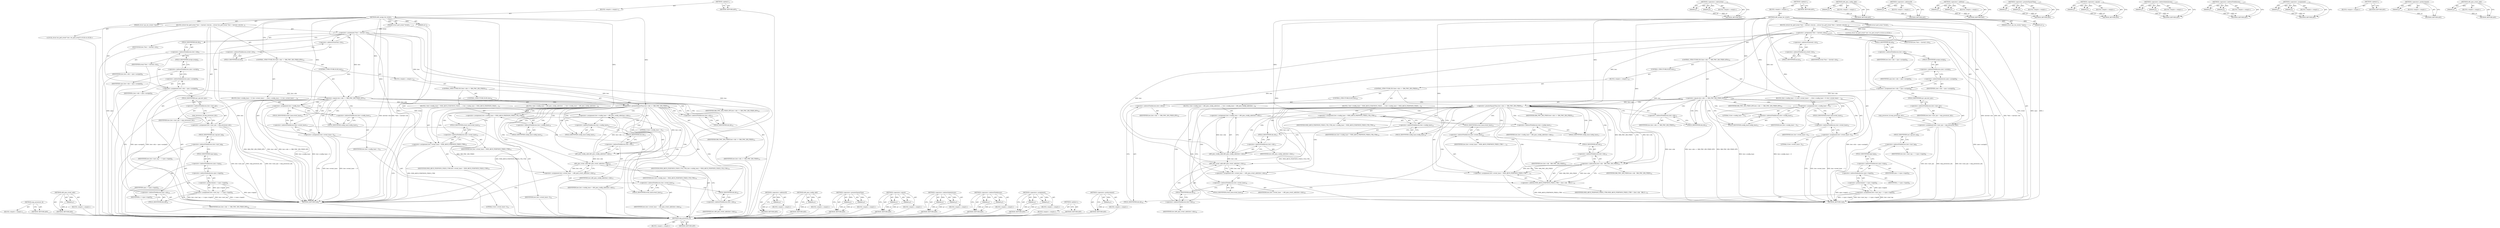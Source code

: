 digraph "x86_pmu_event_addr" {
vulnerable_140 [label=<(METHOD,smp_processor_id)>];
vulnerable_141 [label=<(BLOCK,&lt;empty&gt;,&lt;empty&gt;)>];
vulnerable_142 [label=<(METHOD_RETURN,ANY)>];
vulnerable_161 [label=<(METHOD,x86_pmu_event_addr)>];
vulnerable_162 [label=<(PARAM,p1)>];
vulnerable_163 [label=<(BLOCK,&lt;empty&gt;,&lt;empty&gt;)>];
vulnerable_164 [label=<(METHOD_RETURN,ANY)>];
vulnerable_6 [label=<(METHOD,&lt;global&gt;)<SUB>1</SUB>>];
vulnerable_7 [label=<(BLOCK,&lt;empty&gt;,&lt;empty&gt;)<SUB>1</SUB>>];
vulnerable_8 [label=<(METHOD,x86_assign_hw_event)<SUB>1</SUB>>];
vulnerable_9 [label=<(PARAM,struct perf_event *event)<SUB>1</SUB>>];
vulnerable_10 [label=<(PARAM,struct cpu_hw_events *cpuc)<SUB>2</SUB>>];
vulnerable_11 [label=<(PARAM,int i)<SUB>2</SUB>>];
vulnerable_12 [label=<(BLOCK,{
	struct hw_perf_event *hwc = &amp;event-&gt;hw;

	hw...,{
	struct hw_perf_event *hwc = &amp;event-&gt;hw;

	hw...)<SUB>3</SUB>>];
vulnerable_13 [label="<(LOCAL,struct hw_perf_event* hwc: hw_perf_event*)<SUB>4</SUB>>"];
vulnerable_14 [label=<(&lt;operator&gt;.assignment,*hwc = &amp;event-&gt;hw)<SUB>4</SUB>>];
vulnerable_15 [label=<(IDENTIFIER,hwc,*hwc = &amp;event-&gt;hw)<SUB>4</SUB>>];
vulnerable_16 [label=<(&lt;operator&gt;.addressOf,&amp;event-&gt;hw)<SUB>4</SUB>>];
vulnerable_17 [label=<(&lt;operator&gt;.indirectFieldAccess,event-&gt;hw)<SUB>4</SUB>>];
vulnerable_18 [label=<(IDENTIFIER,event,*hwc = &amp;event-&gt;hw)<SUB>4</SUB>>];
vulnerable_19 [label=<(FIELD_IDENTIFIER,hw,hw)<SUB>4</SUB>>];
vulnerable_20 [label=<(&lt;operator&gt;.assignment,hwc-&gt;idx = cpuc-&gt;assign[i])<SUB>6</SUB>>];
vulnerable_21 [label=<(&lt;operator&gt;.indirectFieldAccess,hwc-&gt;idx)<SUB>6</SUB>>];
vulnerable_22 [label=<(IDENTIFIER,hwc,hwc-&gt;idx = cpuc-&gt;assign[i])<SUB>6</SUB>>];
vulnerable_23 [label=<(FIELD_IDENTIFIER,idx,idx)<SUB>6</SUB>>];
vulnerable_24 [label=<(&lt;operator&gt;.indirectIndexAccess,cpuc-&gt;assign[i])<SUB>6</SUB>>];
vulnerable_25 [label=<(&lt;operator&gt;.indirectFieldAccess,cpuc-&gt;assign)<SUB>6</SUB>>];
vulnerable_26 [label=<(IDENTIFIER,cpuc,hwc-&gt;idx = cpuc-&gt;assign[i])<SUB>6</SUB>>];
vulnerable_27 [label=<(FIELD_IDENTIFIER,assign,assign)<SUB>6</SUB>>];
vulnerable_28 [label=<(IDENTIFIER,i,hwc-&gt;idx = cpuc-&gt;assign[i])<SUB>6</SUB>>];
vulnerable_29 [label=<(&lt;operator&gt;.assignment,hwc-&gt;last_cpu = smp_processor_id())<SUB>7</SUB>>];
vulnerable_30 [label=<(&lt;operator&gt;.indirectFieldAccess,hwc-&gt;last_cpu)<SUB>7</SUB>>];
vulnerable_31 [label=<(IDENTIFIER,hwc,hwc-&gt;last_cpu = smp_processor_id())<SUB>7</SUB>>];
vulnerable_32 [label=<(FIELD_IDENTIFIER,last_cpu,last_cpu)<SUB>7</SUB>>];
vulnerable_33 [label=<(smp_processor_id,smp_processor_id())<SUB>7</SUB>>];
vulnerable_34 [label=<(&lt;operator&gt;.assignment,hwc-&gt;last_tag = ++cpuc-&gt;tags[i])<SUB>8</SUB>>];
vulnerable_35 [label=<(&lt;operator&gt;.indirectFieldAccess,hwc-&gt;last_tag)<SUB>8</SUB>>];
vulnerable_36 [label=<(IDENTIFIER,hwc,hwc-&gt;last_tag = ++cpuc-&gt;tags[i])<SUB>8</SUB>>];
vulnerable_37 [label=<(FIELD_IDENTIFIER,last_tag,last_tag)<SUB>8</SUB>>];
vulnerable_38 [label=<(&lt;operator&gt;.preIncrement,++cpuc-&gt;tags[i])<SUB>8</SUB>>];
vulnerable_39 [label=<(&lt;operator&gt;.indirectIndexAccess,cpuc-&gt;tags[i])<SUB>8</SUB>>];
vulnerable_40 [label=<(&lt;operator&gt;.indirectFieldAccess,cpuc-&gt;tags)<SUB>8</SUB>>];
vulnerable_41 [label=<(IDENTIFIER,cpuc,++cpuc-&gt;tags[i])<SUB>8</SUB>>];
vulnerable_42 [label=<(FIELD_IDENTIFIER,tags,tags)<SUB>8</SUB>>];
vulnerable_43 [label=<(IDENTIFIER,i,++cpuc-&gt;tags[i])<SUB>8</SUB>>];
vulnerable_44 [label=<(CONTROL_STRUCTURE,IF,if (hwc-&gt;idx == X86_PMC_IDX_FIXED_BTS))<SUB>10</SUB>>];
vulnerable_45 [label=<(&lt;operator&gt;.equals,hwc-&gt;idx == X86_PMC_IDX_FIXED_BTS)<SUB>10</SUB>>];
vulnerable_46 [label=<(&lt;operator&gt;.indirectFieldAccess,hwc-&gt;idx)<SUB>10</SUB>>];
vulnerable_47 [label=<(IDENTIFIER,hwc,hwc-&gt;idx == X86_PMC_IDX_FIXED_BTS)<SUB>10</SUB>>];
vulnerable_48 [label=<(FIELD_IDENTIFIER,idx,idx)<SUB>10</SUB>>];
vulnerable_49 [label=<(IDENTIFIER,X86_PMC_IDX_FIXED_BTS,hwc-&gt;idx == X86_PMC_IDX_FIXED_BTS)<SUB>10</SUB>>];
vulnerable_50 [label=<(BLOCK,{
		hwc-&gt;config_base = 0;
 		hwc-&gt;event_base	= ...,{
		hwc-&gt;config_base = 0;
 		hwc-&gt;event_base	= ...)<SUB>10</SUB>>];
vulnerable_51 [label=<(&lt;operator&gt;.assignment,hwc-&gt;config_base = 0)<SUB>11</SUB>>];
vulnerable_52 [label=<(&lt;operator&gt;.indirectFieldAccess,hwc-&gt;config_base)<SUB>11</SUB>>];
vulnerable_53 [label=<(IDENTIFIER,hwc,hwc-&gt;config_base = 0)<SUB>11</SUB>>];
vulnerable_54 [label=<(FIELD_IDENTIFIER,config_base,config_base)<SUB>11</SUB>>];
vulnerable_55 [label=<(LITERAL,0,hwc-&gt;config_base = 0)<SUB>11</SUB>>];
vulnerable_56 [label=<(&lt;operator&gt;.assignment,hwc-&gt;event_base	= 0)<SUB>12</SUB>>];
vulnerable_57 [label=<(&lt;operator&gt;.indirectFieldAccess,hwc-&gt;event_base)<SUB>12</SUB>>];
vulnerable_58 [label=<(IDENTIFIER,hwc,hwc-&gt;event_base	= 0)<SUB>12</SUB>>];
vulnerable_59 [label=<(FIELD_IDENTIFIER,event_base,event_base)<SUB>12</SUB>>];
vulnerable_60 [label=<(LITERAL,0,hwc-&gt;event_base	= 0)<SUB>12</SUB>>];
vulnerable_61 [label=<(CONTROL_STRUCTURE,ELSE,else)<SUB>13</SUB>>];
vulnerable_62 [label=<(BLOCK,&lt;empty&gt;,&lt;empty&gt;)<SUB>13</SUB>>];
vulnerable_63 [label=<(CONTROL_STRUCTURE,IF,if (hwc-&gt;idx &gt;= X86_PMC_IDX_FIXED))<SUB>13</SUB>>];
vulnerable_64 [label=<(&lt;operator&gt;.greaterEqualsThan,hwc-&gt;idx &gt;= X86_PMC_IDX_FIXED)<SUB>13</SUB>>];
vulnerable_65 [label=<(&lt;operator&gt;.indirectFieldAccess,hwc-&gt;idx)<SUB>13</SUB>>];
vulnerable_66 [label=<(IDENTIFIER,hwc,hwc-&gt;idx &gt;= X86_PMC_IDX_FIXED)<SUB>13</SUB>>];
vulnerable_67 [label=<(FIELD_IDENTIFIER,idx,idx)<SUB>13</SUB>>];
vulnerable_68 [label=<(IDENTIFIER,X86_PMC_IDX_FIXED,hwc-&gt;idx &gt;= X86_PMC_IDX_FIXED)<SUB>13</SUB>>];
vulnerable_69 [label=<(BLOCK,{
 		hwc-&gt;config_base = MSR_ARCH_PERFMON_FIXED_...,{
 		hwc-&gt;config_base = MSR_ARCH_PERFMON_FIXED_...)<SUB>13</SUB>>];
vulnerable_70 [label=<(&lt;operator&gt;.assignment,hwc-&gt;config_base = MSR_ARCH_PERFMON_FIXED_CTR_CTRL)<SUB>14</SUB>>];
vulnerable_71 [label=<(&lt;operator&gt;.indirectFieldAccess,hwc-&gt;config_base)<SUB>14</SUB>>];
vulnerable_72 [label=<(IDENTIFIER,hwc,hwc-&gt;config_base = MSR_ARCH_PERFMON_FIXED_CTR_CTRL)<SUB>14</SUB>>];
vulnerable_73 [label=<(FIELD_IDENTIFIER,config_base,config_base)<SUB>14</SUB>>];
vulnerable_74 [label=<(IDENTIFIER,MSR_ARCH_PERFMON_FIXED_CTR_CTRL,hwc-&gt;config_base = MSR_ARCH_PERFMON_FIXED_CTR_CTRL)<SUB>14</SUB>>];
vulnerable_75 [label=<(&lt;operator&gt;.assignment,hwc-&gt;event_base = MSR_ARCH_PERFMON_FIXED_CTR0)<SUB>15</SUB>>];
vulnerable_76 [label=<(&lt;operator&gt;.indirectFieldAccess,hwc-&gt;event_base)<SUB>15</SUB>>];
vulnerable_77 [label=<(IDENTIFIER,hwc,hwc-&gt;event_base = MSR_ARCH_PERFMON_FIXED_CTR0)<SUB>15</SUB>>];
vulnerable_78 [label=<(FIELD_IDENTIFIER,event_base,event_base)<SUB>15</SUB>>];
vulnerable_79 [label=<(IDENTIFIER,MSR_ARCH_PERFMON_FIXED_CTR0,hwc-&gt;event_base = MSR_ARCH_PERFMON_FIXED_CTR0)<SUB>15</SUB>>];
vulnerable_80 [label=<(CONTROL_STRUCTURE,ELSE,else)<SUB>16</SUB>>];
vulnerable_81 [label=<(BLOCK,{
 		hwc-&gt;config_base = x86_pmu_config_addr(hwc...,{
 		hwc-&gt;config_base = x86_pmu_config_addr(hwc...)<SUB>16</SUB>>];
vulnerable_82 [label=<(&lt;operator&gt;.assignment,hwc-&gt;config_base = x86_pmu_config_addr(hwc-&gt;idx))<SUB>17</SUB>>];
vulnerable_83 [label=<(&lt;operator&gt;.indirectFieldAccess,hwc-&gt;config_base)<SUB>17</SUB>>];
vulnerable_84 [label=<(IDENTIFIER,hwc,hwc-&gt;config_base = x86_pmu_config_addr(hwc-&gt;idx))<SUB>17</SUB>>];
vulnerable_85 [label=<(FIELD_IDENTIFIER,config_base,config_base)<SUB>17</SUB>>];
vulnerable_86 [label=<(x86_pmu_config_addr,x86_pmu_config_addr(hwc-&gt;idx))<SUB>17</SUB>>];
vulnerable_87 [label=<(&lt;operator&gt;.indirectFieldAccess,hwc-&gt;idx)<SUB>17</SUB>>];
vulnerable_88 [label=<(IDENTIFIER,hwc,x86_pmu_config_addr(hwc-&gt;idx))<SUB>17</SUB>>];
vulnerable_89 [label=<(FIELD_IDENTIFIER,idx,idx)<SUB>17</SUB>>];
vulnerable_90 [label=<(&lt;operator&gt;.assignment,hwc-&gt;event_base  = x86_pmu_event_addr(hwc-&gt;idx))<SUB>18</SUB>>];
vulnerable_91 [label=<(&lt;operator&gt;.indirectFieldAccess,hwc-&gt;event_base)<SUB>18</SUB>>];
vulnerable_92 [label=<(IDENTIFIER,hwc,hwc-&gt;event_base  = x86_pmu_event_addr(hwc-&gt;idx))<SUB>18</SUB>>];
vulnerable_93 [label=<(FIELD_IDENTIFIER,event_base,event_base)<SUB>18</SUB>>];
vulnerable_94 [label=<(x86_pmu_event_addr,x86_pmu_event_addr(hwc-&gt;idx))<SUB>18</SUB>>];
vulnerable_95 [label=<(&lt;operator&gt;.indirectFieldAccess,hwc-&gt;idx)<SUB>18</SUB>>];
vulnerable_96 [label=<(IDENTIFIER,hwc,x86_pmu_event_addr(hwc-&gt;idx))<SUB>18</SUB>>];
vulnerable_97 [label=<(FIELD_IDENTIFIER,idx,idx)<SUB>18</SUB>>];
vulnerable_98 [label=<(METHOD_RETURN,void)<SUB>1</SUB>>];
vulnerable_100 [label=<(METHOD_RETURN,ANY)<SUB>1</SUB>>];
vulnerable_126 [label=<(METHOD,&lt;operator&gt;.addressOf)>];
vulnerable_127 [label=<(PARAM,p1)>];
vulnerable_128 [label=<(BLOCK,&lt;empty&gt;,&lt;empty&gt;)>];
vulnerable_129 [label=<(METHOD_RETURN,ANY)>];
vulnerable_157 [label=<(METHOD,x86_pmu_config_addr)>];
vulnerable_158 [label=<(PARAM,p1)>];
vulnerable_159 [label=<(BLOCK,&lt;empty&gt;,&lt;empty&gt;)>];
vulnerable_160 [label=<(METHOD_RETURN,ANY)>];
vulnerable_152 [label=<(METHOD,&lt;operator&gt;.greaterEqualsThan)>];
vulnerable_153 [label=<(PARAM,p1)>];
vulnerable_154 [label=<(PARAM,p2)>];
vulnerable_155 [label=<(BLOCK,&lt;empty&gt;,&lt;empty&gt;)>];
vulnerable_156 [label=<(METHOD_RETURN,ANY)>];
vulnerable_147 [label=<(METHOD,&lt;operator&gt;.equals)>];
vulnerable_148 [label=<(PARAM,p1)>];
vulnerable_149 [label=<(PARAM,p2)>];
vulnerable_150 [label=<(BLOCK,&lt;empty&gt;,&lt;empty&gt;)>];
vulnerable_151 [label=<(METHOD_RETURN,ANY)>];
vulnerable_135 [label=<(METHOD,&lt;operator&gt;.indirectIndexAccess)>];
vulnerable_136 [label=<(PARAM,p1)>];
vulnerable_137 [label=<(PARAM,p2)>];
vulnerable_138 [label=<(BLOCK,&lt;empty&gt;,&lt;empty&gt;)>];
vulnerable_139 [label=<(METHOD_RETURN,ANY)>];
vulnerable_130 [label=<(METHOD,&lt;operator&gt;.indirectFieldAccess)>];
vulnerable_131 [label=<(PARAM,p1)>];
vulnerable_132 [label=<(PARAM,p2)>];
vulnerable_133 [label=<(BLOCK,&lt;empty&gt;,&lt;empty&gt;)>];
vulnerable_134 [label=<(METHOD_RETURN,ANY)>];
vulnerable_121 [label=<(METHOD,&lt;operator&gt;.assignment)>];
vulnerable_122 [label=<(PARAM,p1)>];
vulnerable_123 [label=<(PARAM,p2)>];
vulnerable_124 [label=<(BLOCK,&lt;empty&gt;,&lt;empty&gt;)>];
vulnerable_125 [label=<(METHOD_RETURN,ANY)>];
vulnerable_115 [label=<(METHOD,&lt;global&gt;)<SUB>1</SUB>>];
vulnerable_116 [label=<(BLOCK,&lt;empty&gt;,&lt;empty&gt;)>];
vulnerable_117 [label=<(METHOD_RETURN,ANY)>];
vulnerable_143 [label=<(METHOD,&lt;operator&gt;.preIncrement)>];
vulnerable_144 [label=<(PARAM,p1)>];
vulnerable_145 [label=<(BLOCK,&lt;empty&gt;,&lt;empty&gt;)>];
vulnerable_146 [label=<(METHOD_RETURN,ANY)>];
fixed_146 [label=<(METHOD,smp_processor_id)>];
fixed_147 [label=<(BLOCK,&lt;empty&gt;,&lt;empty&gt;)>];
fixed_148 [label=<(METHOD_RETURN,ANY)>];
fixed_168 [label=<(METHOD,&lt;operator&gt;.subtraction)>];
fixed_169 [label=<(PARAM,p1)>];
fixed_170 [label=<(PARAM,p2)>];
fixed_171 [label=<(BLOCK,&lt;empty&gt;,&lt;empty&gt;)>];
fixed_172 [label=<(METHOD_RETURN,ANY)>];
fixed_6 [label=<(METHOD,&lt;global&gt;)<SUB>1</SUB>>];
fixed_7 [label=<(BLOCK,&lt;empty&gt;,&lt;empty&gt;)<SUB>1</SUB>>];
fixed_8 [label=<(METHOD,x86_assign_hw_event)<SUB>1</SUB>>];
fixed_9 [label=<(PARAM,struct perf_event *event)<SUB>1</SUB>>];
fixed_10 [label=<(PARAM,struct cpu_hw_events *cpuc)<SUB>2</SUB>>];
fixed_11 [label=<(PARAM,int i)<SUB>2</SUB>>];
fixed_12 [label=<(BLOCK,{
	struct hw_perf_event *hwc = &amp;event-&gt;hw;

	hw...,{
	struct hw_perf_event *hwc = &amp;event-&gt;hw;

	hw...)<SUB>3</SUB>>];
fixed_13 [label="<(LOCAL,struct hw_perf_event* hwc: hw_perf_event*)<SUB>4</SUB>>"];
fixed_14 [label=<(&lt;operator&gt;.assignment,*hwc = &amp;event-&gt;hw)<SUB>4</SUB>>];
fixed_15 [label=<(IDENTIFIER,hwc,*hwc = &amp;event-&gt;hw)<SUB>4</SUB>>];
fixed_16 [label=<(&lt;operator&gt;.addressOf,&amp;event-&gt;hw)<SUB>4</SUB>>];
fixed_17 [label=<(&lt;operator&gt;.indirectFieldAccess,event-&gt;hw)<SUB>4</SUB>>];
fixed_18 [label=<(IDENTIFIER,event,*hwc = &amp;event-&gt;hw)<SUB>4</SUB>>];
fixed_19 [label=<(FIELD_IDENTIFIER,hw,hw)<SUB>4</SUB>>];
fixed_20 [label=<(&lt;operator&gt;.assignment,hwc-&gt;idx = cpuc-&gt;assign[i])<SUB>6</SUB>>];
fixed_21 [label=<(&lt;operator&gt;.indirectFieldAccess,hwc-&gt;idx)<SUB>6</SUB>>];
fixed_22 [label=<(IDENTIFIER,hwc,hwc-&gt;idx = cpuc-&gt;assign[i])<SUB>6</SUB>>];
fixed_23 [label=<(FIELD_IDENTIFIER,idx,idx)<SUB>6</SUB>>];
fixed_24 [label=<(&lt;operator&gt;.indirectIndexAccess,cpuc-&gt;assign[i])<SUB>6</SUB>>];
fixed_25 [label=<(&lt;operator&gt;.indirectFieldAccess,cpuc-&gt;assign)<SUB>6</SUB>>];
fixed_26 [label=<(IDENTIFIER,cpuc,hwc-&gt;idx = cpuc-&gt;assign[i])<SUB>6</SUB>>];
fixed_27 [label=<(FIELD_IDENTIFIER,assign,assign)<SUB>6</SUB>>];
fixed_28 [label=<(IDENTIFIER,i,hwc-&gt;idx = cpuc-&gt;assign[i])<SUB>6</SUB>>];
fixed_29 [label=<(&lt;operator&gt;.assignment,hwc-&gt;last_cpu = smp_processor_id())<SUB>7</SUB>>];
fixed_30 [label=<(&lt;operator&gt;.indirectFieldAccess,hwc-&gt;last_cpu)<SUB>7</SUB>>];
fixed_31 [label=<(IDENTIFIER,hwc,hwc-&gt;last_cpu = smp_processor_id())<SUB>7</SUB>>];
fixed_32 [label=<(FIELD_IDENTIFIER,last_cpu,last_cpu)<SUB>7</SUB>>];
fixed_33 [label=<(smp_processor_id,smp_processor_id())<SUB>7</SUB>>];
fixed_34 [label=<(&lt;operator&gt;.assignment,hwc-&gt;last_tag = ++cpuc-&gt;tags[i])<SUB>8</SUB>>];
fixed_35 [label=<(&lt;operator&gt;.indirectFieldAccess,hwc-&gt;last_tag)<SUB>8</SUB>>];
fixed_36 [label=<(IDENTIFIER,hwc,hwc-&gt;last_tag = ++cpuc-&gt;tags[i])<SUB>8</SUB>>];
fixed_37 [label=<(FIELD_IDENTIFIER,last_tag,last_tag)<SUB>8</SUB>>];
fixed_38 [label=<(&lt;operator&gt;.preIncrement,++cpuc-&gt;tags[i])<SUB>8</SUB>>];
fixed_39 [label=<(&lt;operator&gt;.indirectIndexAccess,cpuc-&gt;tags[i])<SUB>8</SUB>>];
fixed_40 [label=<(&lt;operator&gt;.indirectFieldAccess,cpuc-&gt;tags)<SUB>8</SUB>>];
fixed_41 [label=<(IDENTIFIER,cpuc,++cpuc-&gt;tags[i])<SUB>8</SUB>>];
fixed_42 [label=<(FIELD_IDENTIFIER,tags,tags)<SUB>8</SUB>>];
fixed_43 [label=<(IDENTIFIER,i,++cpuc-&gt;tags[i])<SUB>8</SUB>>];
fixed_44 [label=<(CONTROL_STRUCTURE,IF,if (hwc-&gt;idx == X86_PMC_IDX_FIXED_BTS))<SUB>10</SUB>>];
fixed_45 [label=<(&lt;operator&gt;.equals,hwc-&gt;idx == X86_PMC_IDX_FIXED_BTS)<SUB>10</SUB>>];
fixed_46 [label=<(&lt;operator&gt;.indirectFieldAccess,hwc-&gt;idx)<SUB>10</SUB>>];
fixed_47 [label=<(IDENTIFIER,hwc,hwc-&gt;idx == X86_PMC_IDX_FIXED_BTS)<SUB>10</SUB>>];
fixed_48 [label=<(FIELD_IDENTIFIER,idx,idx)<SUB>10</SUB>>];
fixed_49 [label=<(IDENTIFIER,X86_PMC_IDX_FIXED_BTS,hwc-&gt;idx == X86_PMC_IDX_FIXED_BTS)<SUB>10</SUB>>];
fixed_50 [label=<(BLOCK,{
		hwc-&gt;config_base = 0;
 		hwc-&gt;event_base	= ...,{
		hwc-&gt;config_base = 0;
 		hwc-&gt;event_base	= ...)<SUB>10</SUB>>];
fixed_51 [label=<(&lt;operator&gt;.assignment,hwc-&gt;config_base = 0)<SUB>11</SUB>>];
fixed_52 [label=<(&lt;operator&gt;.indirectFieldAccess,hwc-&gt;config_base)<SUB>11</SUB>>];
fixed_53 [label=<(IDENTIFIER,hwc,hwc-&gt;config_base = 0)<SUB>11</SUB>>];
fixed_54 [label=<(FIELD_IDENTIFIER,config_base,config_base)<SUB>11</SUB>>];
fixed_55 [label=<(LITERAL,0,hwc-&gt;config_base = 0)<SUB>11</SUB>>];
fixed_56 [label=<(&lt;operator&gt;.assignment,hwc-&gt;event_base	= 0)<SUB>12</SUB>>];
fixed_57 [label=<(&lt;operator&gt;.indirectFieldAccess,hwc-&gt;event_base)<SUB>12</SUB>>];
fixed_58 [label=<(IDENTIFIER,hwc,hwc-&gt;event_base	= 0)<SUB>12</SUB>>];
fixed_59 [label=<(FIELD_IDENTIFIER,event_base,event_base)<SUB>12</SUB>>];
fixed_60 [label=<(LITERAL,0,hwc-&gt;event_base	= 0)<SUB>12</SUB>>];
fixed_61 [label=<(CONTROL_STRUCTURE,ELSE,else)<SUB>13</SUB>>];
fixed_62 [label=<(BLOCK,&lt;empty&gt;,&lt;empty&gt;)<SUB>13</SUB>>];
fixed_63 [label=<(CONTROL_STRUCTURE,IF,if (hwc-&gt;idx &gt;= X86_PMC_IDX_FIXED))<SUB>13</SUB>>];
fixed_64 [label=<(&lt;operator&gt;.greaterEqualsThan,hwc-&gt;idx &gt;= X86_PMC_IDX_FIXED)<SUB>13</SUB>>];
fixed_65 [label=<(&lt;operator&gt;.indirectFieldAccess,hwc-&gt;idx)<SUB>13</SUB>>];
fixed_66 [label=<(IDENTIFIER,hwc,hwc-&gt;idx &gt;= X86_PMC_IDX_FIXED)<SUB>13</SUB>>];
fixed_67 [label=<(FIELD_IDENTIFIER,idx,idx)<SUB>13</SUB>>];
fixed_68 [label=<(IDENTIFIER,X86_PMC_IDX_FIXED,hwc-&gt;idx &gt;= X86_PMC_IDX_FIXED)<SUB>13</SUB>>];
fixed_69 [label=<(BLOCK,{
 		hwc-&gt;config_base = MSR_ARCH_PERFMON_FIXED_...,{
 		hwc-&gt;config_base = MSR_ARCH_PERFMON_FIXED_...)<SUB>13</SUB>>];
fixed_70 [label=<(&lt;operator&gt;.assignment,hwc-&gt;config_base = MSR_ARCH_PERFMON_FIXED_CTR_CTRL)<SUB>14</SUB>>];
fixed_71 [label=<(&lt;operator&gt;.indirectFieldAccess,hwc-&gt;config_base)<SUB>14</SUB>>];
fixed_72 [label=<(IDENTIFIER,hwc,hwc-&gt;config_base = MSR_ARCH_PERFMON_FIXED_CTR_CTRL)<SUB>14</SUB>>];
fixed_73 [label=<(FIELD_IDENTIFIER,config_base,config_base)<SUB>14</SUB>>];
fixed_74 [label=<(IDENTIFIER,MSR_ARCH_PERFMON_FIXED_CTR_CTRL,hwc-&gt;config_base = MSR_ARCH_PERFMON_FIXED_CTR_CTRL)<SUB>14</SUB>>];
fixed_75 [label=<(&lt;operator&gt;.assignment,hwc-&gt;event_base = MSR_ARCH_PERFMON_FIXED_CTR0 +...)<SUB>15</SUB>>];
fixed_76 [label=<(&lt;operator&gt;.indirectFieldAccess,hwc-&gt;event_base)<SUB>15</SUB>>];
fixed_77 [label=<(IDENTIFIER,hwc,hwc-&gt;event_base = MSR_ARCH_PERFMON_FIXED_CTR0 +...)<SUB>15</SUB>>];
fixed_78 [label=<(FIELD_IDENTIFIER,event_base,event_base)<SUB>15</SUB>>];
fixed_79 [label=<(&lt;operator&gt;.addition,MSR_ARCH_PERFMON_FIXED_CTR0 + (hwc-&gt;idx - X86_P...)<SUB>15</SUB>>];
fixed_80 [label=<(IDENTIFIER,MSR_ARCH_PERFMON_FIXED_CTR0,MSR_ARCH_PERFMON_FIXED_CTR0 + (hwc-&gt;idx - X86_P...)<SUB>15</SUB>>];
fixed_81 [label=<(&lt;operator&gt;.subtraction,hwc-&gt;idx - X86_PMC_IDX_FIXED)<SUB>15</SUB>>];
fixed_82 [label=<(&lt;operator&gt;.indirectFieldAccess,hwc-&gt;idx)<SUB>15</SUB>>];
fixed_83 [label=<(IDENTIFIER,hwc,hwc-&gt;idx - X86_PMC_IDX_FIXED)<SUB>15</SUB>>];
fixed_84 [label=<(FIELD_IDENTIFIER,idx,idx)<SUB>15</SUB>>];
fixed_85 [label=<(IDENTIFIER,X86_PMC_IDX_FIXED,hwc-&gt;idx - X86_PMC_IDX_FIXED)<SUB>15</SUB>>];
fixed_86 [label=<(CONTROL_STRUCTURE,ELSE,else)<SUB>16</SUB>>];
fixed_87 [label=<(BLOCK,{
 		hwc-&gt;config_base = x86_pmu_config_addr(hwc...,{
 		hwc-&gt;config_base = x86_pmu_config_addr(hwc...)<SUB>16</SUB>>];
fixed_88 [label=<(&lt;operator&gt;.assignment,hwc-&gt;config_base = x86_pmu_config_addr(hwc-&gt;idx))<SUB>17</SUB>>];
fixed_89 [label=<(&lt;operator&gt;.indirectFieldAccess,hwc-&gt;config_base)<SUB>17</SUB>>];
fixed_90 [label=<(IDENTIFIER,hwc,hwc-&gt;config_base = x86_pmu_config_addr(hwc-&gt;idx))<SUB>17</SUB>>];
fixed_91 [label=<(FIELD_IDENTIFIER,config_base,config_base)<SUB>17</SUB>>];
fixed_92 [label=<(x86_pmu_config_addr,x86_pmu_config_addr(hwc-&gt;idx))<SUB>17</SUB>>];
fixed_93 [label=<(&lt;operator&gt;.indirectFieldAccess,hwc-&gt;idx)<SUB>17</SUB>>];
fixed_94 [label=<(IDENTIFIER,hwc,x86_pmu_config_addr(hwc-&gt;idx))<SUB>17</SUB>>];
fixed_95 [label=<(FIELD_IDENTIFIER,idx,idx)<SUB>17</SUB>>];
fixed_96 [label=<(&lt;operator&gt;.assignment,hwc-&gt;event_base  = x86_pmu_event_addr(hwc-&gt;idx))<SUB>18</SUB>>];
fixed_97 [label=<(&lt;operator&gt;.indirectFieldAccess,hwc-&gt;event_base)<SUB>18</SUB>>];
fixed_98 [label=<(IDENTIFIER,hwc,hwc-&gt;event_base  = x86_pmu_event_addr(hwc-&gt;idx))<SUB>18</SUB>>];
fixed_99 [label=<(FIELD_IDENTIFIER,event_base,event_base)<SUB>18</SUB>>];
fixed_100 [label=<(x86_pmu_event_addr,x86_pmu_event_addr(hwc-&gt;idx))<SUB>18</SUB>>];
fixed_101 [label=<(&lt;operator&gt;.indirectFieldAccess,hwc-&gt;idx)<SUB>18</SUB>>];
fixed_102 [label=<(IDENTIFIER,hwc,x86_pmu_event_addr(hwc-&gt;idx))<SUB>18</SUB>>];
fixed_103 [label=<(FIELD_IDENTIFIER,idx,idx)<SUB>18</SUB>>];
fixed_104 [label=<(METHOD_RETURN,void)<SUB>1</SUB>>];
fixed_106 [label=<(METHOD_RETURN,ANY)<SUB>1</SUB>>];
fixed_173 [label=<(METHOD,x86_pmu_config_addr)>];
fixed_174 [label=<(PARAM,p1)>];
fixed_175 [label=<(BLOCK,&lt;empty&gt;,&lt;empty&gt;)>];
fixed_176 [label=<(METHOD_RETURN,ANY)>];
fixed_132 [label=<(METHOD,&lt;operator&gt;.addressOf)>];
fixed_133 [label=<(PARAM,p1)>];
fixed_134 [label=<(BLOCK,&lt;empty&gt;,&lt;empty&gt;)>];
fixed_135 [label=<(METHOD_RETURN,ANY)>];
fixed_163 [label=<(METHOD,&lt;operator&gt;.addition)>];
fixed_164 [label=<(PARAM,p1)>];
fixed_165 [label=<(PARAM,p2)>];
fixed_166 [label=<(BLOCK,&lt;empty&gt;,&lt;empty&gt;)>];
fixed_167 [label=<(METHOD_RETURN,ANY)>];
fixed_158 [label=<(METHOD,&lt;operator&gt;.greaterEqualsThan)>];
fixed_159 [label=<(PARAM,p1)>];
fixed_160 [label=<(PARAM,p2)>];
fixed_161 [label=<(BLOCK,&lt;empty&gt;,&lt;empty&gt;)>];
fixed_162 [label=<(METHOD_RETURN,ANY)>];
fixed_153 [label=<(METHOD,&lt;operator&gt;.equals)>];
fixed_154 [label=<(PARAM,p1)>];
fixed_155 [label=<(PARAM,p2)>];
fixed_156 [label=<(BLOCK,&lt;empty&gt;,&lt;empty&gt;)>];
fixed_157 [label=<(METHOD_RETURN,ANY)>];
fixed_141 [label=<(METHOD,&lt;operator&gt;.indirectIndexAccess)>];
fixed_142 [label=<(PARAM,p1)>];
fixed_143 [label=<(PARAM,p2)>];
fixed_144 [label=<(BLOCK,&lt;empty&gt;,&lt;empty&gt;)>];
fixed_145 [label=<(METHOD_RETURN,ANY)>];
fixed_136 [label=<(METHOD,&lt;operator&gt;.indirectFieldAccess)>];
fixed_137 [label=<(PARAM,p1)>];
fixed_138 [label=<(PARAM,p2)>];
fixed_139 [label=<(BLOCK,&lt;empty&gt;,&lt;empty&gt;)>];
fixed_140 [label=<(METHOD_RETURN,ANY)>];
fixed_127 [label=<(METHOD,&lt;operator&gt;.assignment)>];
fixed_128 [label=<(PARAM,p1)>];
fixed_129 [label=<(PARAM,p2)>];
fixed_130 [label=<(BLOCK,&lt;empty&gt;,&lt;empty&gt;)>];
fixed_131 [label=<(METHOD_RETURN,ANY)>];
fixed_121 [label=<(METHOD,&lt;global&gt;)<SUB>1</SUB>>];
fixed_122 [label=<(BLOCK,&lt;empty&gt;,&lt;empty&gt;)>];
fixed_123 [label=<(METHOD_RETURN,ANY)>];
fixed_149 [label=<(METHOD,&lt;operator&gt;.preIncrement)>];
fixed_150 [label=<(PARAM,p1)>];
fixed_151 [label=<(BLOCK,&lt;empty&gt;,&lt;empty&gt;)>];
fixed_152 [label=<(METHOD_RETURN,ANY)>];
fixed_177 [label=<(METHOD,x86_pmu_event_addr)>];
fixed_178 [label=<(PARAM,p1)>];
fixed_179 [label=<(BLOCK,&lt;empty&gt;,&lt;empty&gt;)>];
fixed_180 [label=<(METHOD_RETURN,ANY)>];
vulnerable_140 -> vulnerable_141  [key=0, label="AST: "];
vulnerable_140 -> vulnerable_142  [key=0, label="AST: "];
vulnerable_140 -> vulnerable_142  [key=1, label="CFG: "];
vulnerable_141 -> fixed_146  [key=0];
vulnerable_142 -> fixed_146  [key=0];
vulnerable_161 -> vulnerable_162  [key=0, label="AST: "];
vulnerable_161 -> vulnerable_162  [key=1, label="DDG: "];
vulnerable_161 -> vulnerable_163  [key=0, label="AST: "];
vulnerable_161 -> vulnerable_164  [key=0, label="AST: "];
vulnerable_161 -> vulnerable_164  [key=1, label="CFG: "];
vulnerable_162 -> vulnerable_164  [key=0, label="DDG: p1"];
vulnerable_163 -> fixed_146  [key=0];
vulnerable_164 -> fixed_146  [key=0];
vulnerable_6 -> vulnerable_7  [key=0, label="AST: "];
vulnerable_6 -> vulnerable_100  [key=0, label="AST: "];
vulnerable_6 -> vulnerable_100  [key=1, label="CFG: "];
vulnerable_7 -> vulnerable_8  [key=0, label="AST: "];
vulnerable_8 -> vulnerable_9  [key=0, label="AST: "];
vulnerable_8 -> vulnerable_9  [key=1, label="DDG: "];
vulnerable_8 -> vulnerable_10  [key=0, label="AST: "];
vulnerable_8 -> vulnerable_10  [key=1, label="DDG: "];
vulnerable_8 -> vulnerable_11  [key=0, label="AST: "];
vulnerable_8 -> vulnerable_11  [key=1, label="DDG: "];
vulnerable_8 -> vulnerable_12  [key=0, label="AST: "];
vulnerable_8 -> vulnerable_98  [key=0, label="AST: "];
vulnerable_8 -> vulnerable_19  [key=0, label="CFG: "];
vulnerable_8 -> vulnerable_29  [key=0, label="DDG: "];
vulnerable_8 -> vulnerable_45  [key=0, label="DDG: "];
vulnerable_8 -> vulnerable_51  [key=0, label="DDG: "];
vulnerable_8 -> vulnerable_56  [key=0, label="DDG: "];
vulnerable_8 -> vulnerable_64  [key=0, label="DDG: "];
vulnerable_8 -> vulnerable_70  [key=0, label="DDG: "];
vulnerable_8 -> vulnerable_75  [key=0, label="DDG: "];
vulnerable_9 -> vulnerable_98  [key=0, label="DDG: event"];
vulnerable_9 -> vulnerable_14  [key=0, label="DDG: event"];
vulnerable_10 -> vulnerable_98  [key=0, label="DDG: cpuc"];
vulnerable_11 -> vulnerable_98  [key=0, label="DDG: i"];
vulnerable_12 -> vulnerable_13  [key=0, label="AST: "];
vulnerable_12 -> vulnerable_14  [key=0, label="AST: "];
vulnerable_12 -> vulnerable_20  [key=0, label="AST: "];
vulnerable_12 -> vulnerable_29  [key=0, label="AST: "];
vulnerable_12 -> vulnerable_34  [key=0, label="AST: "];
vulnerable_12 -> vulnerable_44  [key=0, label="AST: "];
vulnerable_13 -> fixed_146  [key=0];
vulnerable_14 -> vulnerable_15  [key=0, label="AST: "];
vulnerable_14 -> vulnerable_16  [key=0, label="AST: "];
vulnerable_14 -> vulnerable_23  [key=0, label="CFG: "];
vulnerable_14 -> vulnerable_98  [key=0, label="DDG: hwc"];
vulnerable_14 -> vulnerable_98  [key=1, label="DDG: &amp;event-&gt;hw"];
vulnerable_14 -> vulnerable_98  [key=2, label="DDG: *hwc = &amp;event-&gt;hw"];
vulnerable_14 -> vulnerable_45  [key=0, label="DDG: hwc"];
vulnerable_14 -> vulnerable_64  [key=0, label="DDG: hwc"];
vulnerable_14 -> vulnerable_86  [key=0, label="DDG: hwc"];
vulnerable_14 -> vulnerable_94  [key=0, label="DDG: hwc"];
vulnerable_15 -> fixed_146  [key=0];
vulnerable_16 -> vulnerable_17  [key=0, label="AST: "];
vulnerable_16 -> vulnerable_14  [key=0, label="CFG: "];
vulnerable_17 -> vulnerable_18  [key=0, label="AST: "];
vulnerable_17 -> vulnerable_19  [key=0, label="AST: "];
vulnerable_17 -> vulnerable_16  [key=0, label="CFG: "];
vulnerable_18 -> fixed_146  [key=0];
vulnerable_19 -> vulnerable_17  [key=0, label="CFG: "];
vulnerable_20 -> vulnerable_21  [key=0, label="AST: "];
vulnerable_20 -> vulnerable_24  [key=0, label="AST: "];
vulnerable_20 -> vulnerable_32  [key=0, label="CFG: "];
vulnerable_20 -> vulnerable_98  [key=0, label="DDG: cpuc-&gt;assign[i]"];
vulnerable_20 -> vulnerable_98  [key=1, label="DDG: hwc-&gt;idx = cpuc-&gt;assign[i]"];
vulnerable_20 -> vulnerable_45  [key=0, label="DDG: hwc-&gt;idx"];
vulnerable_21 -> vulnerable_22  [key=0, label="AST: "];
vulnerable_21 -> vulnerable_23  [key=0, label="AST: "];
vulnerable_21 -> vulnerable_27  [key=0, label="CFG: "];
vulnerable_22 -> fixed_146  [key=0];
vulnerable_23 -> vulnerable_21  [key=0, label="CFG: "];
vulnerable_24 -> vulnerable_25  [key=0, label="AST: "];
vulnerable_24 -> vulnerable_28  [key=0, label="AST: "];
vulnerable_24 -> vulnerable_20  [key=0, label="CFG: "];
vulnerable_25 -> vulnerable_26  [key=0, label="AST: "];
vulnerable_25 -> vulnerable_27  [key=0, label="AST: "];
vulnerable_25 -> vulnerable_24  [key=0, label="CFG: "];
vulnerable_26 -> fixed_146  [key=0];
vulnerable_27 -> vulnerable_25  [key=0, label="CFG: "];
vulnerable_28 -> fixed_146  [key=0];
vulnerable_29 -> vulnerable_30  [key=0, label="AST: "];
vulnerable_29 -> vulnerable_33  [key=0, label="AST: "];
vulnerable_29 -> vulnerable_37  [key=0, label="CFG: "];
vulnerable_29 -> vulnerable_98  [key=0, label="DDG: hwc-&gt;last_cpu"];
vulnerable_29 -> vulnerable_98  [key=1, label="DDG: smp_processor_id()"];
vulnerable_29 -> vulnerable_98  [key=2, label="DDG: hwc-&gt;last_cpu = smp_processor_id()"];
vulnerable_30 -> vulnerable_31  [key=0, label="AST: "];
vulnerable_30 -> vulnerable_32  [key=0, label="AST: "];
vulnerable_30 -> vulnerable_33  [key=0, label="CFG: "];
vulnerable_31 -> fixed_146  [key=0];
vulnerable_32 -> vulnerable_30  [key=0, label="CFG: "];
vulnerable_33 -> vulnerable_29  [key=0, label="CFG: "];
vulnerable_34 -> vulnerable_35  [key=0, label="AST: "];
vulnerable_34 -> vulnerable_38  [key=0, label="AST: "];
vulnerable_34 -> vulnerable_48  [key=0, label="CFG: "];
vulnerable_34 -> vulnerable_98  [key=0, label="DDG: hwc-&gt;last_tag"];
vulnerable_34 -> vulnerable_98  [key=1, label="DDG: ++cpuc-&gt;tags[i]"];
vulnerable_34 -> vulnerable_98  [key=2, label="DDG: hwc-&gt;last_tag = ++cpuc-&gt;tags[i]"];
vulnerable_35 -> vulnerable_36  [key=0, label="AST: "];
vulnerable_35 -> vulnerable_37  [key=0, label="AST: "];
vulnerable_35 -> vulnerable_42  [key=0, label="CFG: "];
vulnerable_36 -> fixed_146  [key=0];
vulnerable_37 -> vulnerable_35  [key=0, label="CFG: "];
vulnerable_38 -> vulnerable_39  [key=0, label="AST: "];
vulnerable_38 -> vulnerable_34  [key=0, label="CFG: "];
vulnerable_38 -> vulnerable_34  [key=1, label="DDG: cpuc-&gt;tags[i]"];
vulnerable_38 -> vulnerable_98  [key=0, label="DDG: cpuc-&gt;tags[i]"];
vulnerable_39 -> vulnerable_40  [key=0, label="AST: "];
vulnerable_39 -> vulnerable_43  [key=0, label="AST: "];
vulnerable_39 -> vulnerable_38  [key=0, label="CFG: "];
vulnerable_40 -> vulnerable_41  [key=0, label="AST: "];
vulnerable_40 -> vulnerable_42  [key=0, label="AST: "];
vulnerable_40 -> vulnerable_39  [key=0, label="CFG: "];
vulnerable_41 -> fixed_146  [key=0];
vulnerable_42 -> vulnerable_40  [key=0, label="CFG: "];
vulnerable_43 -> fixed_146  [key=0];
vulnerable_44 -> vulnerable_45  [key=0, label="AST: "];
vulnerable_44 -> vulnerable_50  [key=0, label="AST: "];
vulnerable_44 -> vulnerable_61  [key=0, label="AST: "];
vulnerable_45 -> vulnerable_46  [key=0, label="AST: "];
vulnerable_45 -> vulnerable_49  [key=0, label="AST: "];
vulnerable_45 -> vulnerable_54  [key=0, label="CFG: "];
vulnerable_45 -> vulnerable_54  [key=1, label="CDG: "];
vulnerable_45 -> vulnerable_67  [key=0, label="CFG: "];
vulnerable_45 -> vulnerable_67  [key=1, label="CDG: "];
vulnerable_45 -> vulnerable_98  [key=0, label="DDG: hwc-&gt;idx"];
vulnerable_45 -> vulnerable_98  [key=1, label="DDG: hwc-&gt;idx == X86_PMC_IDX_FIXED_BTS"];
vulnerable_45 -> vulnerable_98  [key=2, label="DDG: X86_PMC_IDX_FIXED_BTS"];
vulnerable_45 -> vulnerable_64  [key=0, label="DDG: hwc-&gt;idx"];
vulnerable_45 -> vulnerable_64  [key=1, label="CDG: "];
vulnerable_45 -> vulnerable_51  [key=0, label="CDG: "];
vulnerable_45 -> vulnerable_57  [key=0, label="CDG: "];
vulnerable_45 -> vulnerable_52  [key=0, label="CDG: "];
vulnerable_45 -> vulnerable_56  [key=0, label="CDG: "];
vulnerable_45 -> vulnerable_65  [key=0, label="CDG: "];
vulnerable_45 -> vulnerable_59  [key=0, label="CDG: "];
vulnerable_46 -> vulnerable_47  [key=0, label="AST: "];
vulnerable_46 -> vulnerable_48  [key=0, label="AST: "];
vulnerable_46 -> vulnerable_45  [key=0, label="CFG: "];
vulnerable_47 -> fixed_146  [key=0];
vulnerable_48 -> vulnerable_46  [key=0, label="CFG: "];
vulnerable_49 -> fixed_146  [key=0];
vulnerable_50 -> vulnerable_51  [key=0, label="AST: "];
vulnerable_50 -> vulnerable_56  [key=0, label="AST: "];
vulnerable_51 -> vulnerable_52  [key=0, label="AST: "];
vulnerable_51 -> vulnerable_55  [key=0, label="AST: "];
vulnerable_51 -> vulnerable_59  [key=0, label="CFG: "];
vulnerable_51 -> vulnerable_98  [key=0, label="DDG: hwc-&gt;config_base"];
vulnerable_51 -> vulnerable_98  [key=1, label="DDG: hwc-&gt;config_base = 0"];
vulnerable_52 -> vulnerable_53  [key=0, label="AST: "];
vulnerable_52 -> vulnerable_54  [key=0, label="AST: "];
vulnerable_52 -> vulnerable_51  [key=0, label="CFG: "];
vulnerable_53 -> fixed_146  [key=0];
vulnerable_54 -> vulnerable_52  [key=0, label="CFG: "];
vulnerable_55 -> fixed_146  [key=0];
vulnerable_56 -> vulnerable_57  [key=0, label="AST: "];
vulnerable_56 -> vulnerable_60  [key=0, label="AST: "];
vulnerable_56 -> vulnerable_98  [key=0, label="CFG: "];
vulnerable_56 -> vulnerable_98  [key=1, label="DDG: hwc-&gt;event_base"];
vulnerable_56 -> vulnerable_98  [key=2, label="DDG: hwc-&gt;event_base	= 0"];
vulnerable_57 -> vulnerable_58  [key=0, label="AST: "];
vulnerable_57 -> vulnerable_59  [key=0, label="AST: "];
vulnerable_57 -> vulnerable_56  [key=0, label="CFG: "];
vulnerable_58 -> fixed_146  [key=0];
vulnerable_59 -> vulnerable_57  [key=0, label="CFG: "];
vulnerable_60 -> fixed_146  [key=0];
vulnerable_61 -> vulnerable_62  [key=0, label="AST: "];
vulnerable_62 -> vulnerable_63  [key=0, label="AST: "];
vulnerable_63 -> vulnerable_64  [key=0, label="AST: "];
vulnerable_63 -> vulnerable_69  [key=0, label="AST: "];
vulnerable_63 -> vulnerable_80  [key=0, label="AST: "];
vulnerable_64 -> vulnerable_65  [key=0, label="AST: "];
vulnerable_64 -> vulnerable_68  [key=0, label="AST: "];
vulnerable_64 -> vulnerable_73  [key=0, label="CFG: "];
vulnerable_64 -> vulnerable_73  [key=1, label="CDG: "];
vulnerable_64 -> vulnerable_85  [key=0, label="CFG: "];
vulnerable_64 -> vulnerable_85  [key=1, label="CDG: "];
vulnerable_64 -> vulnerable_98  [key=0, label="DDG: X86_PMC_IDX_FIXED"];
vulnerable_64 -> vulnerable_86  [key=0, label="DDG: hwc-&gt;idx"];
vulnerable_64 -> vulnerable_86  [key=1, label="CDG: "];
vulnerable_64 -> vulnerable_94  [key=0, label="CDG: "];
vulnerable_64 -> vulnerable_83  [key=0, label="CDG: "];
vulnerable_64 -> vulnerable_89  [key=0, label="CDG: "];
vulnerable_64 -> vulnerable_71  [key=0, label="CDG: "];
vulnerable_64 -> vulnerable_75  [key=0, label="CDG: "];
vulnerable_64 -> vulnerable_70  [key=0, label="CDG: "];
vulnerable_64 -> vulnerable_95  [key=0, label="CDG: "];
vulnerable_64 -> vulnerable_76  [key=0, label="CDG: "];
vulnerable_64 -> vulnerable_87  [key=0, label="CDG: "];
vulnerable_64 -> vulnerable_97  [key=0, label="CDG: "];
vulnerable_64 -> vulnerable_91  [key=0, label="CDG: "];
vulnerable_64 -> vulnerable_82  [key=0, label="CDG: "];
vulnerable_64 -> vulnerable_93  [key=0, label="CDG: "];
vulnerable_64 -> vulnerable_90  [key=0, label="CDG: "];
vulnerable_64 -> vulnerable_78  [key=0, label="CDG: "];
vulnerable_65 -> vulnerable_66  [key=0, label="AST: "];
vulnerable_65 -> vulnerable_67  [key=0, label="AST: "];
vulnerable_65 -> vulnerable_64  [key=0, label="CFG: "];
vulnerable_66 -> fixed_146  [key=0];
vulnerable_67 -> vulnerable_65  [key=0, label="CFG: "];
vulnerable_68 -> fixed_146  [key=0];
vulnerable_69 -> vulnerable_70  [key=0, label="AST: "];
vulnerable_69 -> vulnerable_75  [key=0, label="AST: "];
vulnerable_70 -> vulnerable_71  [key=0, label="AST: "];
vulnerable_70 -> vulnerable_74  [key=0, label="AST: "];
vulnerable_70 -> vulnerable_78  [key=0, label="CFG: "];
vulnerable_70 -> vulnerable_98  [key=0, label="DDG: MSR_ARCH_PERFMON_FIXED_CTR_CTRL"];
vulnerable_71 -> vulnerable_72  [key=0, label="AST: "];
vulnerable_71 -> vulnerable_73  [key=0, label="AST: "];
vulnerable_71 -> vulnerable_70  [key=0, label="CFG: "];
vulnerable_72 -> fixed_146  [key=0];
vulnerable_73 -> vulnerable_71  [key=0, label="CFG: "];
vulnerable_74 -> fixed_146  [key=0];
vulnerable_75 -> vulnerable_76  [key=0, label="AST: "];
vulnerable_75 -> vulnerable_79  [key=0, label="AST: "];
vulnerable_75 -> vulnerable_98  [key=0, label="CFG: "];
vulnerable_75 -> vulnerable_98  [key=1, label="DDG: MSR_ARCH_PERFMON_FIXED_CTR0"];
vulnerable_76 -> vulnerable_77  [key=0, label="AST: "];
vulnerable_76 -> vulnerable_78  [key=0, label="AST: "];
vulnerable_76 -> vulnerable_75  [key=0, label="CFG: "];
vulnerable_77 -> fixed_146  [key=0];
vulnerable_78 -> vulnerable_76  [key=0, label="CFG: "];
vulnerable_79 -> fixed_146  [key=0];
vulnerable_80 -> vulnerable_81  [key=0, label="AST: "];
vulnerable_81 -> vulnerable_82  [key=0, label="AST: "];
vulnerable_81 -> vulnerable_90  [key=0, label="AST: "];
vulnerable_82 -> vulnerable_83  [key=0, label="AST: "];
vulnerable_82 -> vulnerable_86  [key=0, label="AST: "];
vulnerable_82 -> vulnerable_93  [key=0, label="CFG: "];
vulnerable_83 -> vulnerable_84  [key=0, label="AST: "];
vulnerable_83 -> vulnerable_85  [key=0, label="AST: "];
vulnerable_83 -> vulnerable_89  [key=0, label="CFG: "];
vulnerable_84 -> fixed_146  [key=0];
vulnerable_85 -> vulnerable_83  [key=0, label="CFG: "];
vulnerable_86 -> vulnerable_87  [key=0, label="AST: "];
vulnerable_86 -> vulnerable_82  [key=0, label="CFG: "];
vulnerable_86 -> vulnerable_82  [key=1, label="DDG: hwc-&gt;idx"];
vulnerable_86 -> vulnerable_94  [key=0, label="DDG: hwc-&gt;idx"];
vulnerable_87 -> vulnerable_88  [key=0, label="AST: "];
vulnerable_87 -> vulnerable_89  [key=0, label="AST: "];
vulnerable_87 -> vulnerable_86  [key=0, label="CFG: "];
vulnerable_88 -> fixed_146  [key=0];
vulnerable_89 -> vulnerable_87  [key=0, label="CFG: "];
vulnerable_90 -> vulnerable_91  [key=0, label="AST: "];
vulnerable_90 -> vulnerable_94  [key=0, label="AST: "];
vulnerable_90 -> vulnerable_98  [key=0, label="CFG: "];
vulnerable_91 -> vulnerable_92  [key=0, label="AST: "];
vulnerable_91 -> vulnerable_93  [key=0, label="AST: "];
vulnerable_91 -> vulnerable_97  [key=0, label="CFG: "];
vulnerable_92 -> fixed_146  [key=0];
vulnerable_93 -> vulnerable_91  [key=0, label="CFG: "];
vulnerable_94 -> vulnerable_95  [key=0, label="AST: "];
vulnerable_94 -> vulnerable_90  [key=0, label="CFG: "];
vulnerable_94 -> vulnerable_90  [key=1, label="DDG: hwc-&gt;idx"];
vulnerable_95 -> vulnerable_96  [key=0, label="AST: "];
vulnerable_95 -> vulnerable_97  [key=0, label="AST: "];
vulnerable_95 -> vulnerable_94  [key=0, label="CFG: "];
vulnerable_96 -> fixed_146  [key=0];
vulnerable_97 -> vulnerable_95  [key=0, label="CFG: "];
vulnerable_98 -> fixed_146  [key=0];
vulnerable_100 -> fixed_146  [key=0];
vulnerable_126 -> vulnerable_127  [key=0, label="AST: "];
vulnerable_126 -> vulnerable_127  [key=1, label="DDG: "];
vulnerable_126 -> vulnerable_128  [key=0, label="AST: "];
vulnerable_126 -> vulnerable_129  [key=0, label="AST: "];
vulnerable_126 -> vulnerable_129  [key=1, label="CFG: "];
vulnerable_127 -> vulnerable_129  [key=0, label="DDG: p1"];
vulnerable_128 -> fixed_146  [key=0];
vulnerable_129 -> fixed_146  [key=0];
vulnerable_157 -> vulnerable_158  [key=0, label="AST: "];
vulnerable_157 -> vulnerable_158  [key=1, label="DDG: "];
vulnerable_157 -> vulnerable_159  [key=0, label="AST: "];
vulnerable_157 -> vulnerable_160  [key=0, label="AST: "];
vulnerable_157 -> vulnerable_160  [key=1, label="CFG: "];
vulnerable_158 -> vulnerable_160  [key=0, label="DDG: p1"];
vulnerable_159 -> fixed_146  [key=0];
vulnerable_160 -> fixed_146  [key=0];
vulnerable_152 -> vulnerable_153  [key=0, label="AST: "];
vulnerable_152 -> vulnerable_153  [key=1, label="DDG: "];
vulnerable_152 -> vulnerable_155  [key=0, label="AST: "];
vulnerable_152 -> vulnerable_154  [key=0, label="AST: "];
vulnerable_152 -> vulnerable_154  [key=1, label="DDG: "];
vulnerable_152 -> vulnerable_156  [key=0, label="AST: "];
vulnerable_152 -> vulnerable_156  [key=1, label="CFG: "];
vulnerable_153 -> vulnerable_156  [key=0, label="DDG: p1"];
vulnerable_154 -> vulnerable_156  [key=0, label="DDG: p2"];
vulnerable_155 -> fixed_146  [key=0];
vulnerable_156 -> fixed_146  [key=0];
vulnerable_147 -> vulnerable_148  [key=0, label="AST: "];
vulnerable_147 -> vulnerable_148  [key=1, label="DDG: "];
vulnerable_147 -> vulnerable_150  [key=0, label="AST: "];
vulnerable_147 -> vulnerable_149  [key=0, label="AST: "];
vulnerable_147 -> vulnerable_149  [key=1, label="DDG: "];
vulnerable_147 -> vulnerable_151  [key=0, label="AST: "];
vulnerable_147 -> vulnerable_151  [key=1, label="CFG: "];
vulnerable_148 -> vulnerable_151  [key=0, label="DDG: p1"];
vulnerable_149 -> vulnerable_151  [key=0, label="DDG: p2"];
vulnerable_150 -> fixed_146  [key=0];
vulnerable_151 -> fixed_146  [key=0];
vulnerable_135 -> vulnerable_136  [key=0, label="AST: "];
vulnerable_135 -> vulnerable_136  [key=1, label="DDG: "];
vulnerable_135 -> vulnerable_138  [key=0, label="AST: "];
vulnerable_135 -> vulnerable_137  [key=0, label="AST: "];
vulnerable_135 -> vulnerable_137  [key=1, label="DDG: "];
vulnerable_135 -> vulnerable_139  [key=0, label="AST: "];
vulnerable_135 -> vulnerable_139  [key=1, label="CFG: "];
vulnerable_136 -> vulnerable_139  [key=0, label="DDG: p1"];
vulnerable_137 -> vulnerable_139  [key=0, label="DDG: p2"];
vulnerable_138 -> fixed_146  [key=0];
vulnerable_139 -> fixed_146  [key=0];
vulnerable_130 -> vulnerable_131  [key=0, label="AST: "];
vulnerable_130 -> vulnerable_131  [key=1, label="DDG: "];
vulnerable_130 -> vulnerable_133  [key=0, label="AST: "];
vulnerable_130 -> vulnerable_132  [key=0, label="AST: "];
vulnerable_130 -> vulnerable_132  [key=1, label="DDG: "];
vulnerable_130 -> vulnerable_134  [key=0, label="AST: "];
vulnerable_130 -> vulnerable_134  [key=1, label="CFG: "];
vulnerable_131 -> vulnerable_134  [key=0, label="DDG: p1"];
vulnerable_132 -> vulnerable_134  [key=0, label="DDG: p2"];
vulnerable_133 -> fixed_146  [key=0];
vulnerable_134 -> fixed_146  [key=0];
vulnerable_121 -> vulnerable_122  [key=0, label="AST: "];
vulnerable_121 -> vulnerable_122  [key=1, label="DDG: "];
vulnerable_121 -> vulnerable_124  [key=0, label="AST: "];
vulnerable_121 -> vulnerable_123  [key=0, label="AST: "];
vulnerable_121 -> vulnerable_123  [key=1, label="DDG: "];
vulnerable_121 -> vulnerable_125  [key=0, label="AST: "];
vulnerable_121 -> vulnerable_125  [key=1, label="CFG: "];
vulnerable_122 -> vulnerable_125  [key=0, label="DDG: p1"];
vulnerable_123 -> vulnerable_125  [key=0, label="DDG: p2"];
vulnerable_124 -> fixed_146  [key=0];
vulnerable_125 -> fixed_146  [key=0];
vulnerable_115 -> vulnerable_116  [key=0, label="AST: "];
vulnerable_115 -> vulnerable_117  [key=0, label="AST: "];
vulnerable_115 -> vulnerable_117  [key=1, label="CFG: "];
vulnerable_116 -> fixed_146  [key=0];
vulnerable_117 -> fixed_146  [key=0];
vulnerable_143 -> vulnerable_144  [key=0, label="AST: "];
vulnerable_143 -> vulnerable_144  [key=1, label="DDG: "];
vulnerable_143 -> vulnerable_145  [key=0, label="AST: "];
vulnerable_143 -> vulnerable_146  [key=0, label="AST: "];
vulnerable_143 -> vulnerable_146  [key=1, label="CFG: "];
vulnerable_144 -> vulnerable_146  [key=0, label="DDG: p1"];
vulnerable_145 -> fixed_146  [key=0];
vulnerable_146 -> fixed_146  [key=0];
fixed_146 -> fixed_147  [key=0, label="AST: "];
fixed_146 -> fixed_148  [key=0, label="AST: "];
fixed_146 -> fixed_148  [key=1, label="CFG: "];
fixed_168 -> fixed_169  [key=0, label="AST: "];
fixed_168 -> fixed_169  [key=1, label="DDG: "];
fixed_168 -> fixed_171  [key=0, label="AST: "];
fixed_168 -> fixed_170  [key=0, label="AST: "];
fixed_168 -> fixed_170  [key=1, label="DDG: "];
fixed_168 -> fixed_172  [key=0, label="AST: "];
fixed_168 -> fixed_172  [key=1, label="CFG: "];
fixed_169 -> fixed_172  [key=0, label="DDG: p1"];
fixed_170 -> fixed_172  [key=0, label="DDG: p2"];
fixed_6 -> fixed_7  [key=0, label="AST: "];
fixed_6 -> fixed_106  [key=0, label="AST: "];
fixed_6 -> fixed_106  [key=1, label="CFG: "];
fixed_7 -> fixed_8  [key=0, label="AST: "];
fixed_8 -> fixed_9  [key=0, label="AST: "];
fixed_8 -> fixed_9  [key=1, label="DDG: "];
fixed_8 -> fixed_10  [key=0, label="AST: "];
fixed_8 -> fixed_10  [key=1, label="DDG: "];
fixed_8 -> fixed_11  [key=0, label="AST: "];
fixed_8 -> fixed_11  [key=1, label="DDG: "];
fixed_8 -> fixed_12  [key=0, label="AST: "];
fixed_8 -> fixed_104  [key=0, label="AST: "];
fixed_8 -> fixed_19  [key=0, label="CFG: "];
fixed_8 -> fixed_29  [key=0, label="DDG: "];
fixed_8 -> fixed_45  [key=0, label="DDG: "];
fixed_8 -> fixed_51  [key=0, label="DDG: "];
fixed_8 -> fixed_56  [key=0, label="DDG: "];
fixed_8 -> fixed_64  [key=0, label="DDG: "];
fixed_8 -> fixed_70  [key=0, label="DDG: "];
fixed_8 -> fixed_75  [key=0, label="DDG: "];
fixed_8 -> fixed_79  [key=0, label="DDG: "];
fixed_8 -> fixed_81  [key=0, label="DDG: "];
fixed_9 -> fixed_104  [key=0, label="DDG: event"];
fixed_9 -> fixed_14  [key=0, label="DDG: event"];
fixed_10 -> fixed_104  [key=0, label="DDG: cpuc"];
fixed_11 -> fixed_104  [key=0, label="DDG: i"];
fixed_12 -> fixed_13  [key=0, label="AST: "];
fixed_12 -> fixed_14  [key=0, label="AST: "];
fixed_12 -> fixed_20  [key=0, label="AST: "];
fixed_12 -> fixed_29  [key=0, label="AST: "];
fixed_12 -> fixed_34  [key=0, label="AST: "];
fixed_12 -> fixed_44  [key=0, label="AST: "];
fixed_14 -> fixed_15  [key=0, label="AST: "];
fixed_14 -> fixed_16  [key=0, label="AST: "];
fixed_14 -> fixed_23  [key=0, label="CFG: "];
fixed_14 -> fixed_104  [key=0, label="DDG: hwc"];
fixed_14 -> fixed_104  [key=1, label="DDG: &amp;event-&gt;hw"];
fixed_14 -> fixed_104  [key=2, label="DDG: *hwc = &amp;event-&gt;hw"];
fixed_14 -> fixed_45  [key=0, label="DDG: hwc"];
fixed_14 -> fixed_64  [key=0, label="DDG: hwc"];
fixed_14 -> fixed_81  [key=0, label="DDG: hwc"];
fixed_14 -> fixed_92  [key=0, label="DDG: hwc"];
fixed_14 -> fixed_100  [key=0, label="DDG: hwc"];
fixed_16 -> fixed_17  [key=0, label="AST: "];
fixed_16 -> fixed_14  [key=0, label="CFG: "];
fixed_17 -> fixed_18  [key=0, label="AST: "];
fixed_17 -> fixed_19  [key=0, label="AST: "];
fixed_17 -> fixed_16  [key=0, label="CFG: "];
fixed_19 -> fixed_17  [key=0, label="CFG: "];
fixed_20 -> fixed_21  [key=0, label="AST: "];
fixed_20 -> fixed_24  [key=0, label="AST: "];
fixed_20 -> fixed_32  [key=0, label="CFG: "];
fixed_20 -> fixed_104  [key=0, label="DDG: cpuc-&gt;assign[i]"];
fixed_20 -> fixed_104  [key=1, label="DDG: hwc-&gt;idx = cpuc-&gt;assign[i]"];
fixed_20 -> fixed_45  [key=0, label="DDG: hwc-&gt;idx"];
fixed_21 -> fixed_22  [key=0, label="AST: "];
fixed_21 -> fixed_23  [key=0, label="AST: "];
fixed_21 -> fixed_27  [key=0, label="CFG: "];
fixed_23 -> fixed_21  [key=0, label="CFG: "];
fixed_24 -> fixed_25  [key=0, label="AST: "];
fixed_24 -> fixed_28  [key=0, label="AST: "];
fixed_24 -> fixed_20  [key=0, label="CFG: "];
fixed_25 -> fixed_26  [key=0, label="AST: "];
fixed_25 -> fixed_27  [key=0, label="AST: "];
fixed_25 -> fixed_24  [key=0, label="CFG: "];
fixed_27 -> fixed_25  [key=0, label="CFG: "];
fixed_29 -> fixed_30  [key=0, label="AST: "];
fixed_29 -> fixed_33  [key=0, label="AST: "];
fixed_29 -> fixed_37  [key=0, label="CFG: "];
fixed_29 -> fixed_104  [key=0, label="DDG: hwc-&gt;last_cpu"];
fixed_29 -> fixed_104  [key=1, label="DDG: smp_processor_id()"];
fixed_29 -> fixed_104  [key=2, label="DDG: hwc-&gt;last_cpu = smp_processor_id()"];
fixed_30 -> fixed_31  [key=0, label="AST: "];
fixed_30 -> fixed_32  [key=0, label="AST: "];
fixed_30 -> fixed_33  [key=0, label="CFG: "];
fixed_32 -> fixed_30  [key=0, label="CFG: "];
fixed_33 -> fixed_29  [key=0, label="CFG: "];
fixed_34 -> fixed_35  [key=0, label="AST: "];
fixed_34 -> fixed_38  [key=0, label="AST: "];
fixed_34 -> fixed_48  [key=0, label="CFG: "];
fixed_34 -> fixed_104  [key=0, label="DDG: hwc-&gt;last_tag"];
fixed_34 -> fixed_104  [key=1, label="DDG: ++cpuc-&gt;tags[i]"];
fixed_34 -> fixed_104  [key=2, label="DDG: hwc-&gt;last_tag = ++cpuc-&gt;tags[i]"];
fixed_35 -> fixed_36  [key=0, label="AST: "];
fixed_35 -> fixed_37  [key=0, label="AST: "];
fixed_35 -> fixed_42  [key=0, label="CFG: "];
fixed_37 -> fixed_35  [key=0, label="CFG: "];
fixed_38 -> fixed_39  [key=0, label="AST: "];
fixed_38 -> fixed_34  [key=0, label="CFG: "];
fixed_38 -> fixed_34  [key=1, label="DDG: cpuc-&gt;tags[i]"];
fixed_38 -> fixed_104  [key=0, label="DDG: cpuc-&gt;tags[i]"];
fixed_39 -> fixed_40  [key=0, label="AST: "];
fixed_39 -> fixed_43  [key=0, label="AST: "];
fixed_39 -> fixed_38  [key=0, label="CFG: "];
fixed_40 -> fixed_41  [key=0, label="AST: "];
fixed_40 -> fixed_42  [key=0, label="AST: "];
fixed_40 -> fixed_39  [key=0, label="CFG: "];
fixed_42 -> fixed_40  [key=0, label="CFG: "];
fixed_44 -> fixed_45  [key=0, label="AST: "];
fixed_44 -> fixed_50  [key=0, label="AST: "];
fixed_44 -> fixed_61  [key=0, label="AST: "];
fixed_45 -> fixed_46  [key=0, label="AST: "];
fixed_45 -> fixed_49  [key=0, label="AST: "];
fixed_45 -> fixed_54  [key=0, label="CFG: "];
fixed_45 -> fixed_54  [key=1, label="CDG: "];
fixed_45 -> fixed_67  [key=0, label="CFG: "];
fixed_45 -> fixed_67  [key=1, label="CDG: "];
fixed_45 -> fixed_104  [key=0, label="DDG: hwc-&gt;idx"];
fixed_45 -> fixed_104  [key=1, label="DDG: hwc-&gt;idx == X86_PMC_IDX_FIXED_BTS"];
fixed_45 -> fixed_104  [key=2, label="DDG: X86_PMC_IDX_FIXED_BTS"];
fixed_45 -> fixed_64  [key=0, label="DDG: hwc-&gt;idx"];
fixed_45 -> fixed_64  [key=1, label="CDG: "];
fixed_45 -> fixed_51  [key=0, label="CDG: "];
fixed_45 -> fixed_57  [key=0, label="CDG: "];
fixed_45 -> fixed_52  [key=0, label="CDG: "];
fixed_45 -> fixed_56  [key=0, label="CDG: "];
fixed_45 -> fixed_65  [key=0, label="CDG: "];
fixed_45 -> fixed_59  [key=0, label="CDG: "];
fixed_46 -> fixed_47  [key=0, label="AST: "];
fixed_46 -> fixed_48  [key=0, label="AST: "];
fixed_46 -> fixed_45  [key=0, label="CFG: "];
fixed_48 -> fixed_46  [key=0, label="CFG: "];
fixed_50 -> fixed_51  [key=0, label="AST: "];
fixed_50 -> fixed_56  [key=0, label="AST: "];
fixed_51 -> fixed_52  [key=0, label="AST: "];
fixed_51 -> fixed_55  [key=0, label="AST: "];
fixed_51 -> fixed_59  [key=0, label="CFG: "];
fixed_51 -> fixed_104  [key=0, label="DDG: hwc-&gt;config_base"];
fixed_51 -> fixed_104  [key=1, label="DDG: hwc-&gt;config_base = 0"];
fixed_52 -> fixed_53  [key=0, label="AST: "];
fixed_52 -> fixed_54  [key=0, label="AST: "];
fixed_52 -> fixed_51  [key=0, label="CFG: "];
fixed_54 -> fixed_52  [key=0, label="CFG: "];
fixed_56 -> fixed_57  [key=0, label="AST: "];
fixed_56 -> fixed_60  [key=0, label="AST: "];
fixed_56 -> fixed_104  [key=0, label="CFG: "];
fixed_56 -> fixed_104  [key=1, label="DDG: hwc-&gt;event_base"];
fixed_56 -> fixed_104  [key=2, label="DDG: hwc-&gt;event_base	= 0"];
fixed_57 -> fixed_58  [key=0, label="AST: "];
fixed_57 -> fixed_59  [key=0, label="AST: "];
fixed_57 -> fixed_56  [key=0, label="CFG: "];
fixed_59 -> fixed_57  [key=0, label="CFG: "];
fixed_61 -> fixed_62  [key=0, label="AST: "];
fixed_62 -> fixed_63  [key=0, label="AST: "];
fixed_63 -> fixed_64  [key=0, label="AST: "];
fixed_63 -> fixed_69  [key=0, label="AST: "];
fixed_63 -> fixed_86  [key=0, label="AST: "];
fixed_64 -> fixed_65  [key=0, label="AST: "];
fixed_64 -> fixed_68  [key=0, label="AST: "];
fixed_64 -> fixed_73  [key=0, label="CFG: "];
fixed_64 -> fixed_73  [key=1, label="CDG: "];
fixed_64 -> fixed_91  [key=0, label="CFG: "];
fixed_64 -> fixed_91  [key=1, label="CDG: "];
fixed_64 -> fixed_81  [key=0, label="DDG: hwc-&gt;idx"];
fixed_64 -> fixed_81  [key=1, label="DDG: X86_PMC_IDX_FIXED"];
fixed_64 -> fixed_81  [key=2, label="CDG: "];
fixed_64 -> fixed_92  [key=0, label="DDG: hwc-&gt;idx"];
fixed_64 -> fixed_92  [key=1, label="CDG: "];
fixed_64 -> fixed_96  [key=0, label="CDG: "];
fixed_64 -> fixed_89  [key=0, label="CDG: "];
fixed_64 -> fixed_71  [key=0, label="CDG: "];
fixed_64 -> fixed_75  [key=0, label="CDG: "];
fixed_64 -> fixed_99  [key=0, label="CDG: "];
fixed_64 -> fixed_100  [key=0, label="CDG: "];
fixed_64 -> fixed_84  [key=0, label="CDG: "];
fixed_64 -> fixed_103  [key=0, label="CDG: "];
fixed_64 -> fixed_88  [key=0, label="CDG: "];
fixed_64 -> fixed_70  [key=0, label="CDG: "];
fixed_64 -> fixed_95  [key=0, label="CDG: "];
fixed_64 -> fixed_76  [key=0, label="CDG: "];
fixed_64 -> fixed_97  [key=0, label="CDG: "];
fixed_64 -> fixed_82  [key=0, label="CDG: "];
fixed_64 -> fixed_93  [key=0, label="CDG: "];
fixed_64 -> fixed_101  [key=0, label="CDG: "];
fixed_64 -> fixed_78  [key=0, label="CDG: "];
fixed_64 -> fixed_79  [key=0, label="CDG: "];
fixed_65 -> fixed_66  [key=0, label="AST: "];
fixed_65 -> fixed_67  [key=0, label="AST: "];
fixed_65 -> fixed_64  [key=0, label="CFG: "];
fixed_67 -> fixed_65  [key=0, label="CFG: "];
fixed_69 -> fixed_70  [key=0, label="AST: "];
fixed_69 -> fixed_75  [key=0, label="AST: "];
fixed_70 -> fixed_71  [key=0, label="AST: "];
fixed_70 -> fixed_74  [key=0, label="AST: "];
fixed_70 -> fixed_78  [key=0, label="CFG: "];
fixed_70 -> fixed_104  [key=0, label="DDG: MSR_ARCH_PERFMON_FIXED_CTR_CTRL"];
fixed_71 -> fixed_72  [key=0, label="AST: "];
fixed_71 -> fixed_73  [key=0, label="AST: "];
fixed_71 -> fixed_70  [key=0, label="CFG: "];
fixed_73 -> fixed_71  [key=0, label="CFG: "];
fixed_75 -> fixed_76  [key=0, label="AST: "];
fixed_75 -> fixed_79  [key=0, label="AST: "];
fixed_75 -> fixed_104  [key=0, label="CFG: "];
fixed_76 -> fixed_77  [key=0, label="AST: "];
fixed_76 -> fixed_78  [key=0, label="AST: "];
fixed_76 -> fixed_84  [key=0, label="CFG: "];
fixed_78 -> fixed_76  [key=0, label="CFG: "];
fixed_79 -> fixed_80  [key=0, label="AST: "];
fixed_79 -> fixed_81  [key=0, label="AST: "];
fixed_79 -> fixed_75  [key=0, label="CFG: "];
fixed_79 -> fixed_104  [key=0, label="DDG: MSR_ARCH_PERFMON_FIXED_CTR0"];
fixed_81 -> fixed_82  [key=0, label="AST: "];
fixed_81 -> fixed_85  [key=0, label="AST: "];
fixed_81 -> fixed_79  [key=0, label="CFG: "];
fixed_81 -> fixed_79  [key=1, label="DDG: hwc-&gt;idx"];
fixed_81 -> fixed_79  [key=2, label="DDG: X86_PMC_IDX_FIXED"];
fixed_81 -> fixed_75  [key=0, label="DDG: hwc-&gt;idx"];
fixed_81 -> fixed_75  [key=1, label="DDG: X86_PMC_IDX_FIXED"];
fixed_82 -> fixed_83  [key=0, label="AST: "];
fixed_82 -> fixed_84  [key=0, label="AST: "];
fixed_82 -> fixed_81  [key=0, label="CFG: "];
fixed_84 -> fixed_82  [key=0, label="CFG: "];
fixed_86 -> fixed_87  [key=0, label="AST: "];
fixed_87 -> fixed_88  [key=0, label="AST: "];
fixed_87 -> fixed_96  [key=0, label="AST: "];
fixed_88 -> fixed_89  [key=0, label="AST: "];
fixed_88 -> fixed_92  [key=0, label="AST: "];
fixed_88 -> fixed_99  [key=0, label="CFG: "];
fixed_89 -> fixed_90  [key=0, label="AST: "];
fixed_89 -> fixed_91  [key=0, label="AST: "];
fixed_89 -> fixed_95  [key=0, label="CFG: "];
fixed_91 -> fixed_89  [key=0, label="CFG: "];
fixed_92 -> fixed_93  [key=0, label="AST: "];
fixed_92 -> fixed_88  [key=0, label="CFG: "];
fixed_92 -> fixed_88  [key=1, label="DDG: hwc-&gt;idx"];
fixed_92 -> fixed_100  [key=0, label="DDG: hwc-&gt;idx"];
fixed_93 -> fixed_94  [key=0, label="AST: "];
fixed_93 -> fixed_95  [key=0, label="AST: "];
fixed_93 -> fixed_92  [key=0, label="CFG: "];
fixed_95 -> fixed_93  [key=0, label="CFG: "];
fixed_96 -> fixed_97  [key=0, label="AST: "];
fixed_96 -> fixed_100  [key=0, label="AST: "];
fixed_96 -> fixed_104  [key=0, label="CFG: "];
fixed_97 -> fixed_98  [key=0, label="AST: "];
fixed_97 -> fixed_99  [key=0, label="AST: "];
fixed_97 -> fixed_103  [key=0, label="CFG: "];
fixed_99 -> fixed_97  [key=0, label="CFG: "];
fixed_100 -> fixed_101  [key=0, label="AST: "];
fixed_100 -> fixed_96  [key=0, label="CFG: "];
fixed_100 -> fixed_96  [key=1, label="DDG: hwc-&gt;idx"];
fixed_101 -> fixed_102  [key=0, label="AST: "];
fixed_101 -> fixed_103  [key=0, label="AST: "];
fixed_101 -> fixed_100  [key=0, label="CFG: "];
fixed_103 -> fixed_101  [key=0, label="CFG: "];
fixed_173 -> fixed_174  [key=0, label="AST: "];
fixed_173 -> fixed_174  [key=1, label="DDG: "];
fixed_173 -> fixed_175  [key=0, label="AST: "];
fixed_173 -> fixed_176  [key=0, label="AST: "];
fixed_173 -> fixed_176  [key=1, label="CFG: "];
fixed_174 -> fixed_176  [key=0, label="DDG: p1"];
fixed_132 -> fixed_133  [key=0, label="AST: "];
fixed_132 -> fixed_133  [key=1, label="DDG: "];
fixed_132 -> fixed_134  [key=0, label="AST: "];
fixed_132 -> fixed_135  [key=0, label="AST: "];
fixed_132 -> fixed_135  [key=1, label="CFG: "];
fixed_133 -> fixed_135  [key=0, label="DDG: p1"];
fixed_163 -> fixed_164  [key=0, label="AST: "];
fixed_163 -> fixed_164  [key=1, label="DDG: "];
fixed_163 -> fixed_166  [key=0, label="AST: "];
fixed_163 -> fixed_165  [key=0, label="AST: "];
fixed_163 -> fixed_165  [key=1, label="DDG: "];
fixed_163 -> fixed_167  [key=0, label="AST: "];
fixed_163 -> fixed_167  [key=1, label="CFG: "];
fixed_164 -> fixed_167  [key=0, label="DDG: p1"];
fixed_165 -> fixed_167  [key=0, label="DDG: p2"];
fixed_158 -> fixed_159  [key=0, label="AST: "];
fixed_158 -> fixed_159  [key=1, label="DDG: "];
fixed_158 -> fixed_161  [key=0, label="AST: "];
fixed_158 -> fixed_160  [key=0, label="AST: "];
fixed_158 -> fixed_160  [key=1, label="DDG: "];
fixed_158 -> fixed_162  [key=0, label="AST: "];
fixed_158 -> fixed_162  [key=1, label="CFG: "];
fixed_159 -> fixed_162  [key=0, label="DDG: p1"];
fixed_160 -> fixed_162  [key=0, label="DDG: p2"];
fixed_153 -> fixed_154  [key=0, label="AST: "];
fixed_153 -> fixed_154  [key=1, label="DDG: "];
fixed_153 -> fixed_156  [key=0, label="AST: "];
fixed_153 -> fixed_155  [key=0, label="AST: "];
fixed_153 -> fixed_155  [key=1, label="DDG: "];
fixed_153 -> fixed_157  [key=0, label="AST: "];
fixed_153 -> fixed_157  [key=1, label="CFG: "];
fixed_154 -> fixed_157  [key=0, label="DDG: p1"];
fixed_155 -> fixed_157  [key=0, label="DDG: p2"];
fixed_141 -> fixed_142  [key=0, label="AST: "];
fixed_141 -> fixed_142  [key=1, label="DDG: "];
fixed_141 -> fixed_144  [key=0, label="AST: "];
fixed_141 -> fixed_143  [key=0, label="AST: "];
fixed_141 -> fixed_143  [key=1, label="DDG: "];
fixed_141 -> fixed_145  [key=0, label="AST: "];
fixed_141 -> fixed_145  [key=1, label="CFG: "];
fixed_142 -> fixed_145  [key=0, label="DDG: p1"];
fixed_143 -> fixed_145  [key=0, label="DDG: p2"];
fixed_136 -> fixed_137  [key=0, label="AST: "];
fixed_136 -> fixed_137  [key=1, label="DDG: "];
fixed_136 -> fixed_139  [key=0, label="AST: "];
fixed_136 -> fixed_138  [key=0, label="AST: "];
fixed_136 -> fixed_138  [key=1, label="DDG: "];
fixed_136 -> fixed_140  [key=0, label="AST: "];
fixed_136 -> fixed_140  [key=1, label="CFG: "];
fixed_137 -> fixed_140  [key=0, label="DDG: p1"];
fixed_138 -> fixed_140  [key=0, label="DDG: p2"];
fixed_127 -> fixed_128  [key=0, label="AST: "];
fixed_127 -> fixed_128  [key=1, label="DDG: "];
fixed_127 -> fixed_130  [key=0, label="AST: "];
fixed_127 -> fixed_129  [key=0, label="AST: "];
fixed_127 -> fixed_129  [key=1, label="DDG: "];
fixed_127 -> fixed_131  [key=0, label="AST: "];
fixed_127 -> fixed_131  [key=1, label="CFG: "];
fixed_128 -> fixed_131  [key=0, label="DDG: p1"];
fixed_129 -> fixed_131  [key=0, label="DDG: p2"];
fixed_121 -> fixed_122  [key=0, label="AST: "];
fixed_121 -> fixed_123  [key=0, label="AST: "];
fixed_121 -> fixed_123  [key=1, label="CFG: "];
fixed_149 -> fixed_150  [key=0, label="AST: "];
fixed_149 -> fixed_150  [key=1, label="DDG: "];
fixed_149 -> fixed_151  [key=0, label="AST: "];
fixed_149 -> fixed_152  [key=0, label="AST: "];
fixed_149 -> fixed_152  [key=1, label="CFG: "];
fixed_150 -> fixed_152  [key=0, label="DDG: p1"];
fixed_177 -> fixed_178  [key=0, label="AST: "];
fixed_177 -> fixed_178  [key=1, label="DDG: "];
fixed_177 -> fixed_179  [key=0, label="AST: "];
fixed_177 -> fixed_180  [key=0, label="AST: "];
fixed_177 -> fixed_180  [key=1, label="CFG: "];
fixed_178 -> fixed_180  [key=0, label="DDG: p1"];
}
